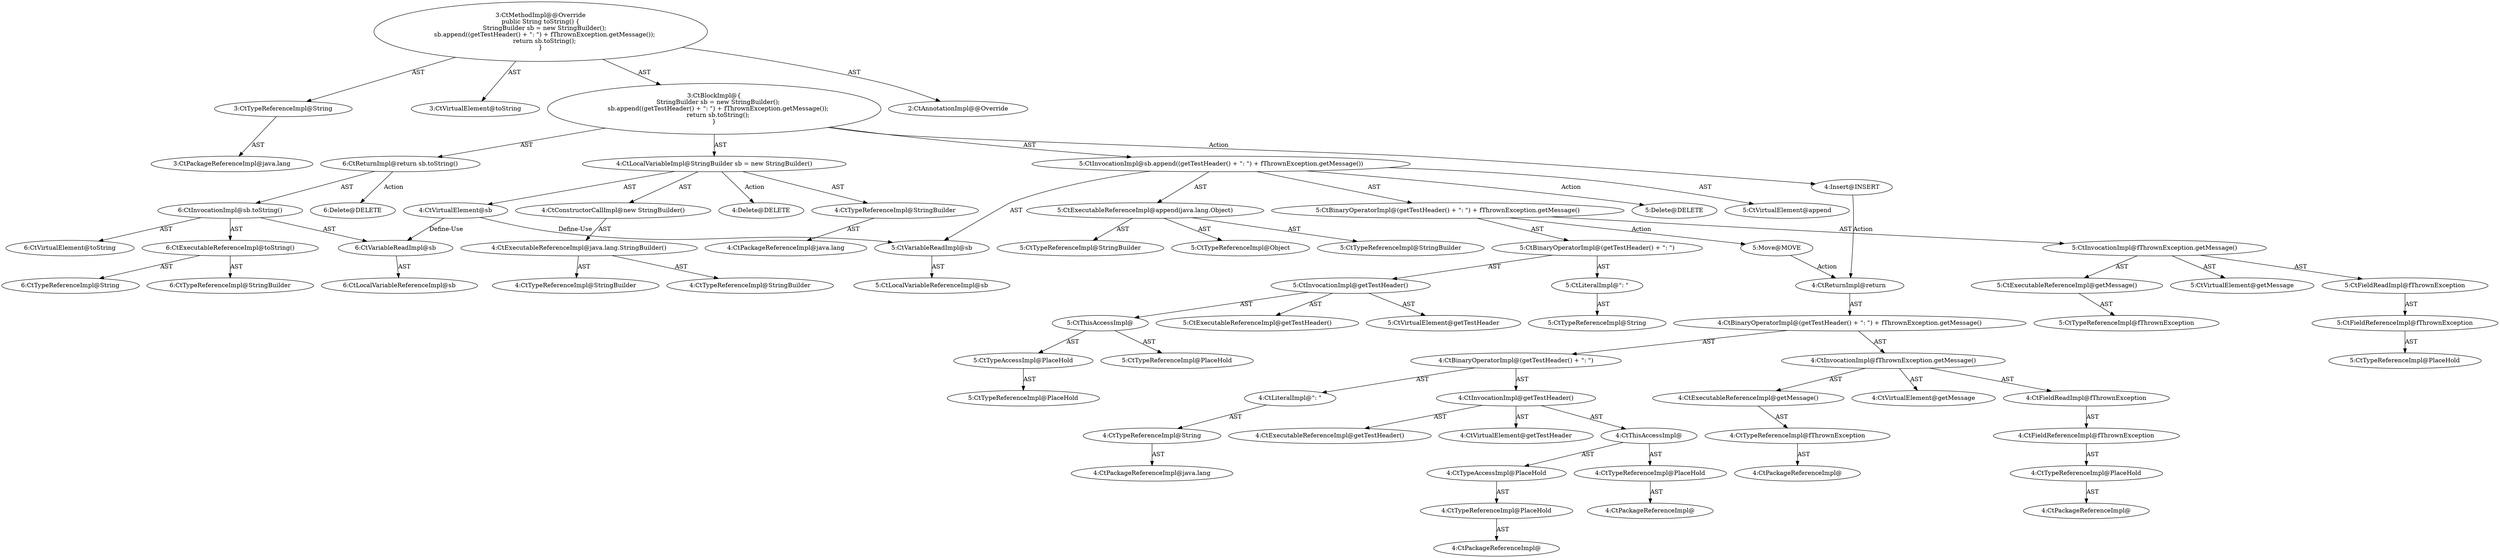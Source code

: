 digraph "toString#?" {
0 [label="3:CtTypeReferenceImpl@String" shape=ellipse]
1 [label="3:CtPackageReferenceImpl@java.lang" shape=ellipse]
2 [label="3:CtVirtualElement@toString" shape=ellipse]
3 [label="4:CtTypeReferenceImpl@StringBuilder" shape=ellipse]
4 [label="4:CtPackageReferenceImpl@java.lang" shape=ellipse]
5 [label="4:CtExecutableReferenceImpl@java.lang.StringBuilder()" shape=ellipse]
6 [label="4:CtTypeReferenceImpl@StringBuilder" shape=ellipse]
7 [label="4:CtTypeReferenceImpl@StringBuilder" shape=ellipse]
8 [label="4:CtConstructorCallImpl@new StringBuilder()" shape=ellipse]
9 [label="4:CtVirtualElement@sb" shape=ellipse]
10 [label="4:CtLocalVariableImpl@StringBuilder sb = new StringBuilder()" shape=ellipse]
11 [label="5:CtExecutableReferenceImpl@append(java.lang.Object)" shape=ellipse]
12 [label="5:CtTypeReferenceImpl@StringBuilder" shape=ellipse]
13 [label="5:CtTypeReferenceImpl@StringBuilder" shape=ellipse]
14 [label="5:CtTypeReferenceImpl@Object" shape=ellipse]
15 [label="5:CtVirtualElement@append" shape=ellipse]
16 [label="5:CtVariableReadImpl@sb" shape=ellipse]
17 [label="5:CtLocalVariableReferenceImpl@sb" shape=ellipse]
18 [label="5:CtExecutableReferenceImpl@getTestHeader()" shape=ellipse]
19 [label="5:CtVirtualElement@getTestHeader" shape=ellipse]
20 [label="5:CtTypeAccessImpl@PlaceHold" shape=ellipse]
21 [label="5:CtTypeReferenceImpl@PlaceHold" shape=ellipse]
22 [label="5:CtThisAccessImpl@" shape=ellipse]
23 [label="5:CtTypeReferenceImpl@PlaceHold" shape=ellipse]
24 [label="5:CtInvocationImpl@getTestHeader()" shape=ellipse]
25 [label="5:CtLiteralImpl@\": \"" shape=ellipse]
26 [label="5:CtTypeReferenceImpl@String" shape=ellipse]
27 [label="5:CtBinaryOperatorImpl@(getTestHeader() + \": \")" shape=ellipse]
28 [label="5:CtExecutableReferenceImpl@getMessage()" shape=ellipse]
29 [label="5:CtTypeReferenceImpl@fThrownException" shape=ellipse]
30 [label="5:CtVirtualElement@getMessage" shape=ellipse]
31 [label="5:CtFieldReferenceImpl@fThrownException" shape=ellipse]
32 [label="5:CtTypeReferenceImpl@PlaceHold" shape=ellipse]
33 [label="5:CtFieldReadImpl@fThrownException" shape=ellipse]
34 [label="5:CtInvocationImpl@fThrownException.getMessage()" shape=ellipse]
35 [label="5:CtBinaryOperatorImpl@(getTestHeader() + \": \") + fThrownException.getMessage()" shape=ellipse]
36 [label="5:CtInvocationImpl@sb.append((getTestHeader() + \": \") + fThrownException.getMessage())" shape=ellipse]
37 [label="6:CtExecutableReferenceImpl@toString()" shape=ellipse]
38 [label="6:CtTypeReferenceImpl@StringBuilder" shape=ellipse]
39 [label="6:CtTypeReferenceImpl@String" shape=ellipse]
40 [label="6:CtVirtualElement@toString" shape=ellipse]
41 [label="6:CtVariableReadImpl@sb" shape=ellipse]
42 [label="6:CtLocalVariableReferenceImpl@sb" shape=ellipse]
43 [label="6:CtInvocationImpl@sb.toString()" shape=ellipse]
44 [label="6:CtReturnImpl@return sb.toString()" shape=ellipse]
45 [label="3:CtBlockImpl@\{
    StringBuilder sb = new StringBuilder();
    sb.append((getTestHeader() + \": \") + fThrownException.getMessage());
    return sb.toString();
\}" shape=ellipse]
46 [label="3:CtMethodImpl@@Override
public String toString() \{
    StringBuilder sb = new StringBuilder();
    sb.append((getTestHeader() + \": \") + fThrownException.getMessage());
    return sb.toString();
\}" shape=ellipse]
47 [label="2:CtAnnotationImpl@@Override" shape=ellipse]
48 [label="4:Delete@DELETE" shape=ellipse]
49 [label="5:Delete@DELETE" shape=ellipse]
50 [label="6:Delete@DELETE" shape=ellipse]
51 [label="4:Insert@INSERT" shape=ellipse]
52 [label="4:CtPackageReferenceImpl@" shape=ellipse]
53 [label="4:CtTypeReferenceImpl@PlaceHold" shape=ellipse]
54 [label="4:CtPackageReferenceImpl@" shape=ellipse]
55 [label="4:CtTypeReferenceImpl@PlaceHold" shape=ellipse]
56 [label="4:CtTypeAccessImpl@PlaceHold" shape=ellipse]
57 [label="4:CtThisAccessImpl@" shape=ellipse]
58 [label="4:CtExecutableReferenceImpl@getTestHeader()" shape=ellipse]
59 [label="4:CtInvocationImpl@getTestHeader()" shape=ellipse]
60 [label="4:CtVirtualElement@getTestHeader" shape=ellipse]
61 [label="4:CtPackageReferenceImpl@java.lang" shape=ellipse]
62 [label="4:CtTypeReferenceImpl@String" shape=ellipse]
63 [label="4:CtLiteralImpl@\": \"" shape=ellipse]
64 [label="4:CtBinaryOperatorImpl@(getTestHeader() + \": \")" shape=ellipse]
65 [label="4:CtPackageReferenceImpl@" shape=ellipse]
66 [label="4:CtTypeReferenceImpl@PlaceHold" shape=ellipse]
67 [label="4:CtFieldReferenceImpl@fThrownException" shape=ellipse]
68 [label="4:CtFieldReadImpl@fThrownException" shape=ellipse]
69 [label="4:CtPackageReferenceImpl@" shape=ellipse]
70 [label="4:CtTypeReferenceImpl@fThrownException" shape=ellipse]
71 [label="4:CtExecutableReferenceImpl@getMessage()" shape=ellipse]
72 [label="4:CtInvocationImpl@fThrownException.getMessage()" shape=ellipse]
73 [label="4:CtVirtualElement@getMessage" shape=ellipse]
74 [label="4:CtBinaryOperatorImpl@(getTestHeader() + \": \") + fThrownException.getMessage()" shape=ellipse]
75 [label="4:CtReturnImpl@return " shape=ellipse]
76 [label="5:Move@MOVE" shape=ellipse]
0 -> 1 [label="AST"];
3 -> 4 [label="AST"];
5 -> 6 [label="AST"];
5 -> 7 [label="AST"];
8 -> 5 [label="AST"];
9 -> 16 [label="Define-Use"];
9 -> 41 [label="Define-Use"];
10 -> 9 [label="AST"];
10 -> 3 [label="AST"];
10 -> 8 [label="AST"];
10 -> 48 [label="Action"];
11 -> 12 [label="AST"];
11 -> 13 [label="AST"];
11 -> 14 [label="AST"];
16 -> 17 [label="AST"];
20 -> 21 [label="AST"];
22 -> 23 [label="AST"];
22 -> 20 [label="AST"];
24 -> 19 [label="AST"];
24 -> 22 [label="AST"];
24 -> 18 [label="AST"];
25 -> 26 [label="AST"];
27 -> 24 [label="AST"];
27 -> 25 [label="AST"];
28 -> 29 [label="AST"];
31 -> 32 [label="AST"];
33 -> 31 [label="AST"];
34 -> 30 [label="AST"];
34 -> 33 [label="AST"];
34 -> 28 [label="AST"];
35 -> 27 [label="AST"];
35 -> 34 [label="AST"];
35 -> 76 [label="Action"];
36 -> 15 [label="AST"];
36 -> 16 [label="AST"];
36 -> 11 [label="AST"];
36 -> 35 [label="AST"];
36 -> 49 [label="Action"];
37 -> 38 [label="AST"];
37 -> 39 [label="AST"];
41 -> 42 [label="AST"];
43 -> 40 [label="AST"];
43 -> 41 [label="AST"];
43 -> 37 [label="AST"];
44 -> 43 [label="AST"];
44 -> 50 [label="Action"];
45 -> 10 [label="AST"];
45 -> 36 [label="AST"];
45 -> 44 [label="AST"];
45 -> 51 [label="Action"];
46 -> 2 [label="AST"];
46 -> 47 [label="AST"];
46 -> 0 [label="AST"];
46 -> 45 [label="AST"];
51 -> 75 [label="Action"];
53 -> 52 [label="AST"];
55 -> 54 [label="AST"];
56 -> 55 [label="AST"];
57 -> 53 [label="AST"];
57 -> 56 [label="AST"];
59 -> 60 [label="AST"];
59 -> 57 [label="AST"];
59 -> 58 [label="AST"];
62 -> 61 [label="AST"];
63 -> 62 [label="AST"];
64 -> 59 [label="AST"];
64 -> 63 [label="AST"];
66 -> 65 [label="AST"];
67 -> 66 [label="AST"];
68 -> 67 [label="AST"];
70 -> 69 [label="AST"];
71 -> 70 [label="AST"];
72 -> 73 [label="AST"];
72 -> 68 [label="AST"];
72 -> 71 [label="AST"];
74 -> 64 [label="AST"];
74 -> 72 [label="AST"];
75 -> 74 [label="AST"];
76 -> 75 [label="Action"];
}